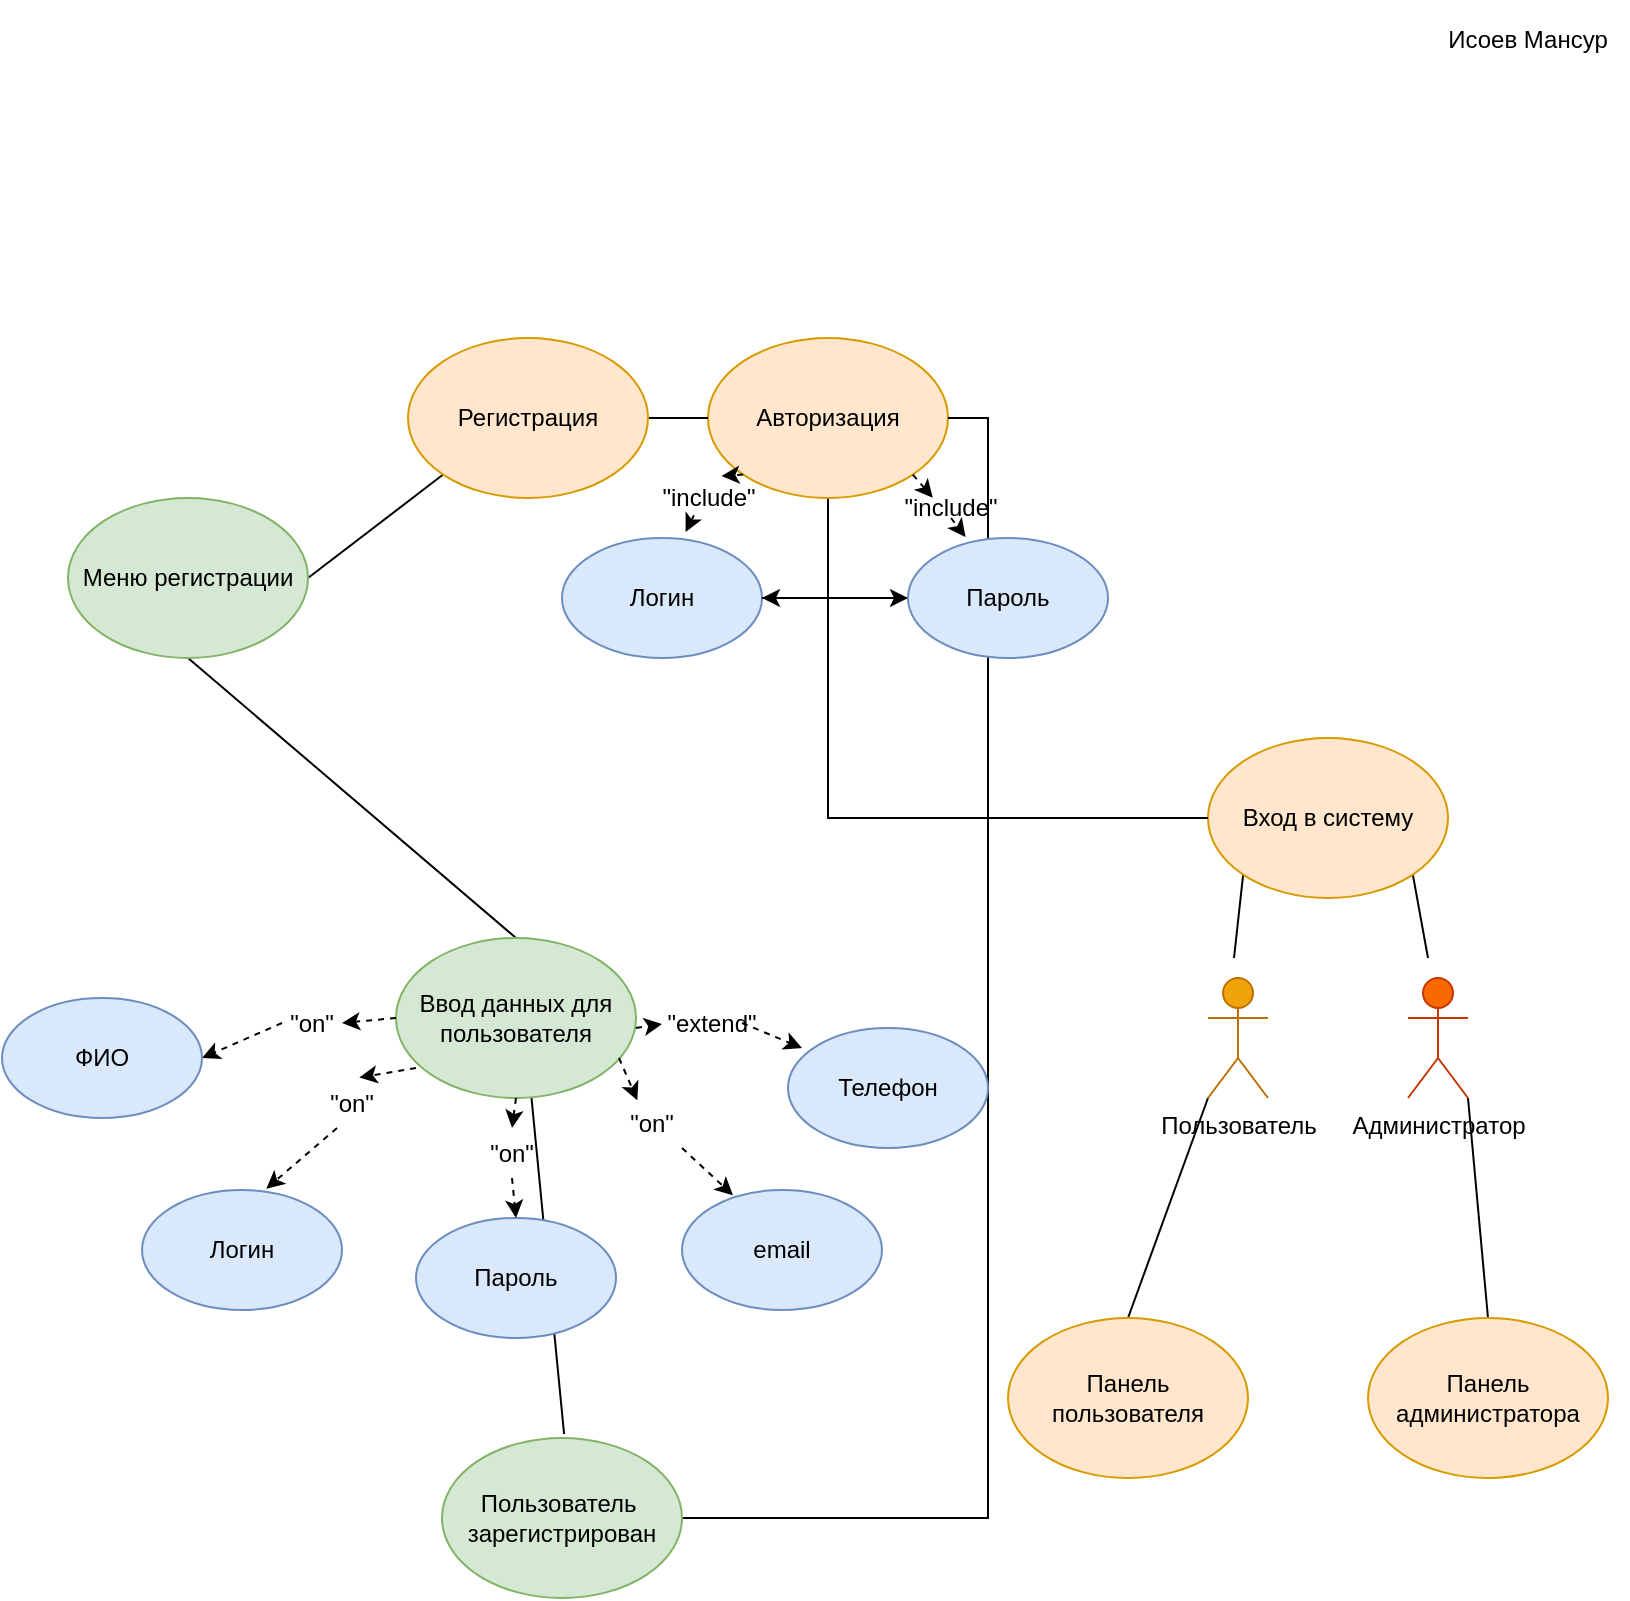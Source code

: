 <mxfile version="24.8.3">
  <diagram name="Страница — 1" id="7Kvetd-wOfU2sZyYlygE">
    <mxGraphModel dx="2514" dy="2064" grid="1" gridSize="10" guides="1" tooltips="1" connect="1" arrows="1" fold="1" page="1" pageScale="1" pageWidth="827" pageHeight="1169" math="0" shadow="0">
      <root>
        <mxCell id="0" />
        <mxCell id="1" parent="0" />
        <mxCell id="oFTj1LXSibeB5si3AhuW-91" style="rounded=0;orthogonalLoop=1;jettySize=auto;html=1;exitX=0;exitY=1;exitDx=0;exitDy=0;endArrow=none;endFill=0;" edge="1" parent="1" source="oFTj1LXSibeB5si3AhuW-40">
          <mxGeometry relative="1" as="geometry">
            <mxPoint x="-197" y="-690" as="targetPoint" />
            <mxPoint x="-199.426" y="-731.716" as="sourcePoint" />
          </mxGeometry>
        </mxCell>
        <mxCell id="oFTj1LXSibeB5si3AhuW-93" style="rounded=0;orthogonalLoop=1;jettySize=auto;html=1;exitX=1;exitY=1;exitDx=0;exitDy=0;endArrow=none;endFill=0;" edge="1" parent="1" source="oFTj1LXSibeB5si3AhuW-40">
          <mxGeometry relative="1" as="geometry">
            <mxPoint x="-100.0" y="-690" as="targetPoint" />
          </mxGeometry>
        </mxCell>
        <mxCell id="oFTj1LXSibeB5si3AhuW-40" value="Вход в систему" style="ellipse;whiteSpace=wrap;html=1;fillColor=#ffe6cc;strokeColor=#d79b00;" vertex="1" parent="1">
          <mxGeometry x="-210" y="-800" width="120" height="80" as="geometry" />
        </mxCell>
        <mxCell id="oFTj1LXSibeB5si3AhuW-5" style="edgeStyle=orthogonalEdgeStyle;rounded=0;orthogonalLoop=1;jettySize=auto;html=1;exitX=0;exitY=0.5;exitDx=0;exitDy=0;" edge="1" parent="1" source="oFTj1LXSibeB5si3AhuW-1">
          <mxGeometry relative="1" as="geometry">
            <mxPoint x="-460.087" y="-959.696" as="targetPoint" />
          </mxGeometry>
        </mxCell>
        <mxCell id="oFTj1LXSibeB5si3AhuW-88" style="rounded=0;orthogonalLoop=1;jettySize=auto;html=1;exitX=0.5;exitY=1;exitDx=0;exitDy=0;entryX=0;entryY=0.5;entryDx=0;entryDy=0;edgeStyle=orthogonalEdgeStyle;endArrow=none;endFill=0;" edge="1" parent="1" source="oFTj1LXSibeB5si3AhuW-1" target="oFTj1LXSibeB5si3AhuW-40">
          <mxGeometry relative="1" as="geometry">
            <mxPoint x="-160.0" y="-700" as="targetPoint" />
          </mxGeometry>
        </mxCell>
        <mxCell id="oFTj1LXSibeB5si3AhuW-1" value="Авторизация" style="ellipse;whiteSpace=wrap;html=1;fillColor=#ffe6cc;strokeColor=#d79b00;" vertex="1" parent="1">
          <mxGeometry x="-460" y="-1000" width="120" height="80" as="geometry" />
        </mxCell>
        <mxCell id="oFTj1LXSibeB5si3AhuW-6" style="rounded=0;orthogonalLoop=1;jettySize=auto;html=1;exitX=1;exitY=0.5;exitDx=0;exitDy=0;endArrow=none;endFill=0;" edge="1" parent="1" source="oFTj1LXSibeB5si3AhuW-3" target="oFTj1LXSibeB5si3AhuW-1">
          <mxGeometry relative="1" as="geometry" />
        </mxCell>
        <mxCell id="oFTj1LXSibeB5si3AhuW-14" style="rounded=0;orthogonalLoop=1;jettySize=auto;html=1;exitX=0;exitY=1;exitDx=0;exitDy=0;entryX=1;entryY=0.5;entryDx=0;entryDy=0;endArrow=none;endFill=0;" edge="1" parent="1" source="oFTj1LXSibeB5si3AhuW-3" target="oFTj1LXSibeB5si3AhuW-12">
          <mxGeometry relative="1" as="geometry" />
        </mxCell>
        <mxCell id="oFTj1LXSibeB5si3AhuW-3" value="Регистрация" style="ellipse;whiteSpace=wrap;html=1;fillColor=#ffe6cc;strokeColor=#d79b00;" vertex="1" parent="1">
          <mxGeometry x="-610" y="-1000" width="120" height="80" as="geometry" />
        </mxCell>
        <mxCell id="oFTj1LXSibeB5si3AhuW-18" style="rounded=0;orthogonalLoop=1;jettySize=auto;html=1;exitX=0.5;exitY=1;exitDx=0;exitDy=0;entryX=0.5;entryY=0;entryDx=0;entryDy=0;endArrow=none;endFill=0;" edge="1" parent="1" source="oFTj1LXSibeB5si3AhuW-12" target="oFTj1LXSibeB5si3AhuW-16">
          <mxGeometry relative="1" as="geometry" />
        </mxCell>
        <mxCell id="oFTj1LXSibeB5si3AhuW-12" value="Меню регистрации" style="ellipse;whiteSpace=wrap;html=1;fillColor=#d5e8d4;strokeColor=#82b366;" vertex="1" parent="1">
          <mxGeometry x="-780" y="-920" width="120" height="80" as="geometry" />
        </mxCell>
        <mxCell id="oFTj1LXSibeB5si3AhuW-49" style="rounded=0;orthogonalLoop=1;jettySize=auto;html=1;exitX=0;exitY=0.5;exitDx=0;exitDy=0;entryX=1;entryY=0.5;entryDx=0;entryDy=0;dashed=1;" edge="1" parent="1" source="oFTj1LXSibeB5si3AhuW-55" target="oFTj1LXSibeB5si3AhuW-43">
          <mxGeometry relative="1" as="geometry" />
        </mxCell>
        <mxCell id="oFTj1LXSibeB5si3AhuW-70" style="rounded=0;orthogonalLoop=1;jettySize=auto;html=1;exitX=0.5;exitY=0;exitDx=0;exitDy=0;entryX=0.717;entryY=0.1;entryDx=0;entryDy=0;entryPerimeter=0;endArrow=none;endFill=0;" edge="1" parent="1" source="oFTj1LXSibeB5si3AhuW-16">
          <mxGeometry relative="1" as="geometry">
            <mxPoint x="-531.96" y="-452.0" as="targetPoint" />
          </mxGeometry>
        </mxCell>
        <mxCell id="oFTj1LXSibeB5si3AhuW-16" value="Ввод данных для пользователя" style="ellipse;whiteSpace=wrap;html=1;fillColor=#d5e8d4;strokeColor=#82b366;" vertex="1" parent="1">
          <mxGeometry x="-616" y="-700" width="120" height="80" as="geometry" />
        </mxCell>
        <mxCell id="oFTj1LXSibeB5si3AhuW-71" style="edgeStyle=orthogonalEdgeStyle;rounded=0;orthogonalLoop=1;jettySize=auto;html=1;exitX=1;exitY=0.5;exitDx=0;exitDy=0;entryX=1;entryY=0.5;entryDx=0;entryDy=0;endArrow=none;endFill=0;" edge="1" parent="1" source="oFTj1LXSibeB5si3AhuW-36" target="oFTj1LXSibeB5si3AhuW-1">
          <mxGeometry relative="1" as="geometry" />
        </mxCell>
        <mxCell id="oFTj1LXSibeB5si3AhuW-36" value="Пользователь&amp;nbsp; зарегистрирован" style="ellipse;whiteSpace=wrap;html=1;fillColor=#d5e8d4;strokeColor=#82b366;" vertex="1" parent="1">
          <mxGeometry x="-593" y="-450" width="120" height="80" as="geometry" />
        </mxCell>
        <mxCell id="oFTj1LXSibeB5si3AhuW-43" value="ФИО" style="ellipse;whiteSpace=wrap;html=1;fillColor=#dae8fc;strokeColor=#6c8ebf;" vertex="1" parent="1">
          <mxGeometry x="-813" y="-670" width="100" height="60" as="geometry" />
        </mxCell>
        <mxCell id="oFTj1LXSibeB5si3AhuW-45" value="Пароль" style="ellipse;whiteSpace=wrap;html=1;fillColor=#dae8fc;strokeColor=#6c8ebf;" vertex="1" parent="1">
          <mxGeometry x="-606" y="-560" width="100" height="60" as="geometry" />
        </mxCell>
        <mxCell id="oFTj1LXSibeB5si3AhuW-46" value="Логин" style="ellipse;whiteSpace=wrap;html=1;fillColor=#dae8fc;strokeColor=#6c8ebf;" vertex="1" parent="1">
          <mxGeometry x="-743" y="-574" width="100" height="60" as="geometry" />
        </mxCell>
        <mxCell id="oFTj1LXSibeB5si3AhuW-47" value="email" style="ellipse;whiteSpace=wrap;html=1;fillColor=#dae8fc;strokeColor=#6c8ebf;" vertex="1" parent="1">
          <mxGeometry x="-473" y="-574" width="100" height="60" as="geometry" />
        </mxCell>
        <mxCell id="oFTj1LXSibeB5si3AhuW-48" value="Телефон" style="ellipse;whiteSpace=wrap;html=1;fillColor=#dae8fc;strokeColor=#6c8ebf;" vertex="1" parent="1">
          <mxGeometry x="-420" y="-655" width="100" height="60" as="geometry" />
        </mxCell>
        <mxCell id="oFTj1LXSibeB5si3AhuW-50" style="rounded=0;orthogonalLoop=1;jettySize=auto;html=1;entryX=0.622;entryY=-0.011;entryDx=0;entryDy=0;dashed=1;entryPerimeter=0;exitX=0.25;exitY=1;exitDx=0;exitDy=0;" edge="1" parent="1" source="oFTj1LXSibeB5si3AhuW-57" target="oFTj1LXSibeB5si3AhuW-46">
          <mxGeometry relative="1" as="geometry">
            <mxPoint x="-643" y="-610" as="sourcePoint" />
            <mxPoint x="-703" y="-615" as="targetPoint" />
          </mxGeometry>
        </mxCell>
        <mxCell id="oFTj1LXSibeB5si3AhuW-51" style="rounded=0;orthogonalLoop=1;jettySize=auto;html=1;exitX=0.5;exitY=1;exitDx=0;exitDy=0;entryX=0.5;entryY=0;entryDx=0;entryDy=0;dashed=1;" edge="1" parent="1" source="oFTj1LXSibeB5si3AhuW-59" target="oFTj1LXSibeB5si3AhuW-45">
          <mxGeometry relative="1" as="geometry">
            <mxPoint x="-556" y="-620" as="sourcePoint" />
            <mxPoint x="-653" y="-600" as="targetPoint" />
          </mxGeometry>
        </mxCell>
        <mxCell id="oFTj1LXSibeB5si3AhuW-52" style="rounded=0;orthogonalLoop=1;jettySize=auto;html=1;exitX=1;exitY=1;exitDx=0;exitDy=0;entryX=0.255;entryY=0.044;entryDx=0;entryDy=0;dashed=1;entryPerimeter=0;" edge="1" parent="1" source="oFTj1LXSibeB5si3AhuW-63">
          <mxGeometry relative="1" as="geometry">
            <mxPoint x="-504.5" y="-640" as="sourcePoint" />
            <mxPoint x="-447.5" y="-571.36" as="targetPoint" />
          </mxGeometry>
        </mxCell>
        <mxCell id="oFTj1LXSibeB5si3AhuW-53" style="rounded=0;orthogonalLoop=1;jettySize=auto;html=1;exitX=1;exitY=0.5;exitDx=0;exitDy=0;dashed=1;" edge="1" parent="1" source="oFTj1LXSibeB5si3AhuW-65">
          <mxGeometry relative="1" as="geometry">
            <mxPoint x="-496" y="-655" as="sourcePoint" />
            <mxPoint x="-413" y="-645" as="targetPoint" />
          </mxGeometry>
        </mxCell>
        <mxCell id="oFTj1LXSibeB5si3AhuW-54" value="" style="rounded=0;orthogonalLoop=1;jettySize=auto;html=1;exitX=0;exitY=0.5;exitDx=0;exitDy=0;entryX=1;entryY=0.5;entryDx=0;entryDy=0;dashed=1;" edge="1" parent="1" source="oFTj1LXSibeB5si3AhuW-16" target="oFTj1LXSibeB5si3AhuW-55">
          <mxGeometry relative="1" as="geometry">
            <mxPoint x="-616" y="-660" as="sourcePoint" />
            <mxPoint x="-713" y="-640" as="targetPoint" />
          </mxGeometry>
        </mxCell>
        <mxCell id="oFTj1LXSibeB5si3AhuW-55" value="&quot;on&quot;" style="text;html=1;align=center;verticalAlign=middle;whiteSpace=wrap;rounded=0;" vertex="1" parent="1">
          <mxGeometry x="-673" y="-670" width="30" height="25" as="geometry" />
        </mxCell>
        <mxCell id="oFTj1LXSibeB5si3AhuW-58" value="" style="rounded=0;orthogonalLoop=1;jettySize=auto;html=1;exitX=0;exitY=0.5;exitDx=0;exitDy=0;entryX=0.622;entryY=-0.011;entryDx=0;entryDy=0;dashed=1;entryPerimeter=0;" edge="1" parent="1" target="oFTj1LXSibeB5si3AhuW-57">
          <mxGeometry relative="1" as="geometry">
            <mxPoint x="-606" y="-635" as="sourcePoint" />
            <mxPoint x="-681" y="-575" as="targetPoint" />
          </mxGeometry>
        </mxCell>
        <mxCell id="oFTj1LXSibeB5si3AhuW-57" value="&quot;on&quot;" style="text;html=1;align=center;verticalAlign=middle;whiteSpace=wrap;rounded=0;" vertex="1" parent="1">
          <mxGeometry x="-653" y="-630" width="30" height="25" as="geometry" />
        </mxCell>
        <mxCell id="oFTj1LXSibeB5si3AhuW-60" value="" style="rounded=0;orthogonalLoop=1;jettySize=auto;html=1;exitX=0;exitY=0.5;exitDx=0;exitDy=0;entryX=0.5;entryY=0;entryDx=0;entryDy=0;dashed=1;" edge="1" parent="1" target="oFTj1LXSibeB5si3AhuW-59">
          <mxGeometry relative="1" as="geometry">
            <mxPoint x="-556" y="-620" as="sourcePoint" />
            <mxPoint x="-556" y="-560" as="targetPoint" />
          </mxGeometry>
        </mxCell>
        <mxCell id="oFTj1LXSibeB5si3AhuW-59" value="&quot;on&quot;" style="text;html=1;align=center;verticalAlign=middle;whiteSpace=wrap;rounded=0;" vertex="1" parent="1">
          <mxGeometry x="-573" y="-605" width="30" height="25" as="geometry" />
        </mxCell>
        <mxCell id="oFTj1LXSibeB5si3AhuW-64" value="" style="rounded=0;orthogonalLoop=1;jettySize=auto;html=1;exitX=0;exitY=0.5;exitDx=0;exitDy=0;entryX=0.255;entryY=0.044;entryDx=0;entryDy=0;dashed=1;entryPerimeter=0;" edge="1" parent="1" target="oFTj1LXSibeB5si3AhuW-63">
          <mxGeometry relative="1" as="geometry">
            <mxPoint x="-504.5" y="-640" as="sourcePoint" />
            <mxPoint x="-448" y="-571" as="targetPoint" />
          </mxGeometry>
        </mxCell>
        <mxCell id="oFTj1LXSibeB5si3AhuW-63" value="&quot;on&quot;" style="text;html=1;align=center;verticalAlign=middle;whiteSpace=wrap;rounded=0;" vertex="1" parent="1">
          <mxGeometry x="-503" y="-620" width="30" height="25" as="geometry" />
        </mxCell>
        <mxCell id="oFTj1LXSibeB5si3AhuW-66" value="" style="rounded=0;orthogonalLoop=1;jettySize=auto;html=1;exitX=0;exitY=0.5;exitDx=0;exitDy=0;dashed=1;" edge="1" parent="1">
          <mxGeometry relative="1" as="geometry">
            <mxPoint x="-496" y="-655" as="sourcePoint" />
            <mxPoint x="-483" y="-657" as="targetPoint" />
          </mxGeometry>
        </mxCell>
        <mxCell id="oFTj1LXSibeB5si3AhuW-65" value="&quot;extend&quot;" style="text;html=1;align=center;verticalAlign=middle;whiteSpace=wrap;rounded=0;" vertex="1" parent="1">
          <mxGeometry x="-473" y="-670" width="30" height="25" as="geometry" />
        </mxCell>
        <mxCell id="oFTj1LXSibeB5si3AhuW-84" style="rounded=0;orthogonalLoop=1;jettySize=auto;html=1;exitX=1;exitY=0.5;exitDx=0;exitDy=0;entryX=0;entryY=0.5;entryDx=0;entryDy=0;" edge="1" parent="1" source="oFTj1LXSibeB5si3AhuW-74" target="oFTj1LXSibeB5si3AhuW-75">
          <mxGeometry relative="1" as="geometry" />
        </mxCell>
        <mxCell id="oFTj1LXSibeB5si3AhuW-74" value="Логин" style="ellipse;whiteSpace=wrap;html=1;fillColor=#dae8fc;strokeColor=#6c8ebf;" vertex="1" parent="1">
          <mxGeometry x="-533" y="-900" width="100" height="60" as="geometry" />
        </mxCell>
        <mxCell id="oFTj1LXSibeB5si3AhuW-85" value="" style="edgeStyle=orthogonalEdgeStyle;rounded=0;orthogonalLoop=1;jettySize=auto;html=1;" edge="1" parent="1" source="oFTj1LXSibeB5si3AhuW-75" target="oFTj1LXSibeB5si3AhuW-74">
          <mxGeometry relative="1" as="geometry" />
        </mxCell>
        <mxCell id="oFTj1LXSibeB5si3AhuW-86" value="" style="rounded=0;orthogonalLoop=1;jettySize=auto;html=1;endArrow=none;endFill=0;" edge="1" parent="1" source="oFTj1LXSibeB5si3AhuW-75" target="oFTj1LXSibeB5si3AhuW-74">
          <mxGeometry relative="1" as="geometry" />
        </mxCell>
        <mxCell id="oFTj1LXSibeB5si3AhuW-75" value="Пароль" style="ellipse;whiteSpace=wrap;html=1;fillColor=#dae8fc;strokeColor=#6c8ebf;" vertex="1" parent="1">
          <mxGeometry x="-360" y="-900" width="100" height="60" as="geometry" />
        </mxCell>
        <mxCell id="oFTj1LXSibeB5si3AhuW-77" style="rounded=0;orthogonalLoop=1;jettySize=auto;html=1;exitX=0.358;exitY=0.933;exitDx=0;exitDy=0;entryX=0.618;entryY=-0.05;entryDx=0;entryDy=0;entryPerimeter=0;dashed=1;exitPerimeter=0;" edge="1" parent="1" source="oFTj1LXSibeB5si3AhuW-79" target="oFTj1LXSibeB5si3AhuW-74">
          <mxGeometry relative="1" as="geometry" />
        </mxCell>
        <mxCell id="oFTj1LXSibeB5si3AhuW-78" style="rounded=0;orthogonalLoop=1;jettySize=auto;html=1;exitX=0.5;exitY=1;exitDx=0;exitDy=0;entryX=0.288;entryY=-0.008;entryDx=0;entryDy=0;entryPerimeter=0;dashed=1;" edge="1" parent="1" source="oFTj1LXSibeB5si3AhuW-81" target="oFTj1LXSibeB5si3AhuW-75">
          <mxGeometry relative="1" as="geometry" />
        </mxCell>
        <mxCell id="oFTj1LXSibeB5si3AhuW-80" value="" style="rounded=0;orthogonalLoop=1;jettySize=auto;html=1;exitX=0;exitY=1;exitDx=0;exitDy=0;entryX=0.618;entryY=-0.05;entryDx=0;entryDy=0;entryPerimeter=0;dashed=1;" edge="1" parent="1" source="oFTj1LXSibeB5si3AhuW-1" target="oFTj1LXSibeB5si3AhuW-79">
          <mxGeometry relative="1" as="geometry">
            <mxPoint x="-442" y="-932" as="sourcePoint" />
            <mxPoint x="-471" y="-903" as="targetPoint" />
          </mxGeometry>
        </mxCell>
        <mxCell id="oFTj1LXSibeB5si3AhuW-79" value="&quot;include&quot;" style="text;html=1;align=center;verticalAlign=middle;whiteSpace=wrap;rounded=0;" vertex="1" parent="1">
          <mxGeometry x="-486" y="-930" width="53" height="20" as="geometry" />
        </mxCell>
        <mxCell id="oFTj1LXSibeB5si3AhuW-82" value="" style="rounded=0;orthogonalLoop=1;jettySize=auto;html=1;exitX=1;exitY=1;exitDx=0;exitDy=0;entryX=0.288;entryY=-0.008;entryDx=0;entryDy=0;entryPerimeter=0;dashed=1;" edge="1" parent="1" source="oFTj1LXSibeB5si3AhuW-1" target="oFTj1LXSibeB5si3AhuW-81">
          <mxGeometry relative="1" as="geometry">
            <mxPoint x="-358" y="-932" as="sourcePoint" />
            <mxPoint x="-331" y="-900" as="targetPoint" />
          </mxGeometry>
        </mxCell>
        <mxCell id="oFTj1LXSibeB5si3AhuW-81" value="&quot;include&quot;" style="text;html=1;align=center;verticalAlign=middle;whiteSpace=wrap;rounded=0;" vertex="1" parent="1">
          <mxGeometry x="-360" y="-920" width="43" height="10" as="geometry" />
        </mxCell>
        <mxCell id="oFTj1LXSibeB5si3AhuW-99" style="rounded=0;orthogonalLoop=1;jettySize=auto;html=1;exitX=0;exitY=1;exitDx=0;exitDy=0;exitPerimeter=0;entryX=0.5;entryY=0;entryDx=0;entryDy=0;endArrow=none;endFill=0;" edge="1" parent="1" source="oFTj1LXSibeB5si3AhuW-90" target="oFTj1LXSibeB5si3AhuW-96">
          <mxGeometry relative="1" as="geometry" />
        </mxCell>
        <mxCell id="oFTj1LXSibeB5si3AhuW-90" value="Пользователь" style="shape=umlActor;verticalLabelPosition=bottom;verticalAlign=top;html=1;outlineConnect=0;fillColor=#f0a30a;strokeColor=#BD7000;fontColor=#000000;" vertex="1" parent="1">
          <mxGeometry x="-210" y="-680" width="30" height="60" as="geometry" />
        </mxCell>
        <mxCell id="oFTj1LXSibeB5si3AhuW-100" style="rounded=0;orthogonalLoop=1;jettySize=auto;html=1;exitX=1;exitY=1;exitDx=0;exitDy=0;exitPerimeter=0;entryX=0.5;entryY=0;entryDx=0;entryDy=0;endArrow=none;endFill=0;" edge="1" parent="1" source="oFTj1LXSibeB5si3AhuW-92" target="oFTj1LXSibeB5si3AhuW-98">
          <mxGeometry relative="1" as="geometry" />
        </mxCell>
        <mxCell id="oFTj1LXSibeB5si3AhuW-92" value="Администратор" style="shape=umlActor;verticalLabelPosition=bottom;verticalAlign=top;html=1;outlineConnect=0;fillColor=#fa6800;strokeColor=#C73500;fontColor=#000000;" vertex="1" parent="1">
          <mxGeometry x="-110" y="-680" width="30" height="60" as="geometry" />
        </mxCell>
        <mxCell id="oFTj1LXSibeB5si3AhuW-96" value="Панель пользователя" style="ellipse;whiteSpace=wrap;html=1;fillColor=#ffe6cc;strokeColor=#d79b00;" vertex="1" parent="1">
          <mxGeometry x="-310" y="-510" width="120" height="80" as="geometry" />
        </mxCell>
        <mxCell id="oFTj1LXSibeB5si3AhuW-98" value="Панель администратора" style="ellipse;whiteSpace=wrap;html=1;fillColor=#ffe6cc;strokeColor=#d79b00;" vertex="1" parent="1">
          <mxGeometry x="-130" y="-510" width="120" height="80" as="geometry" />
        </mxCell>
        <mxCell id="oFTj1LXSibeB5si3AhuW-102" value="Исоев Мансур" style="text;html=1;align=center;verticalAlign=middle;whiteSpace=wrap;rounded=0;" vertex="1" parent="1">
          <mxGeometry x="-100" y="-1169" width="100" height="40" as="geometry" />
        </mxCell>
      </root>
    </mxGraphModel>
  </diagram>
</mxfile>
